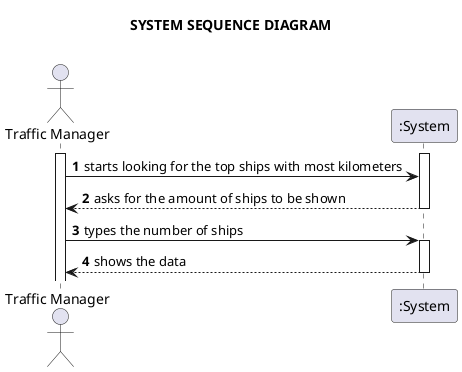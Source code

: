 @startuml
'https://plantuml.com/sequence-diagram

title <b>SYSTEM SEQUENCE DIAGRAM\n
autonumber
'hide footbox
actor "Traffic Manager" as MAN

participant ":System" as System

activate MAN
activate System

MAN -> System : starts looking for the top ships with most kilometers
System --> MAN : asks for the amount of ships to be shown
deactivate System
MAN -> System : types the number of ships
activate System
System --> MAN : shows the data
deactivate System

@enduml